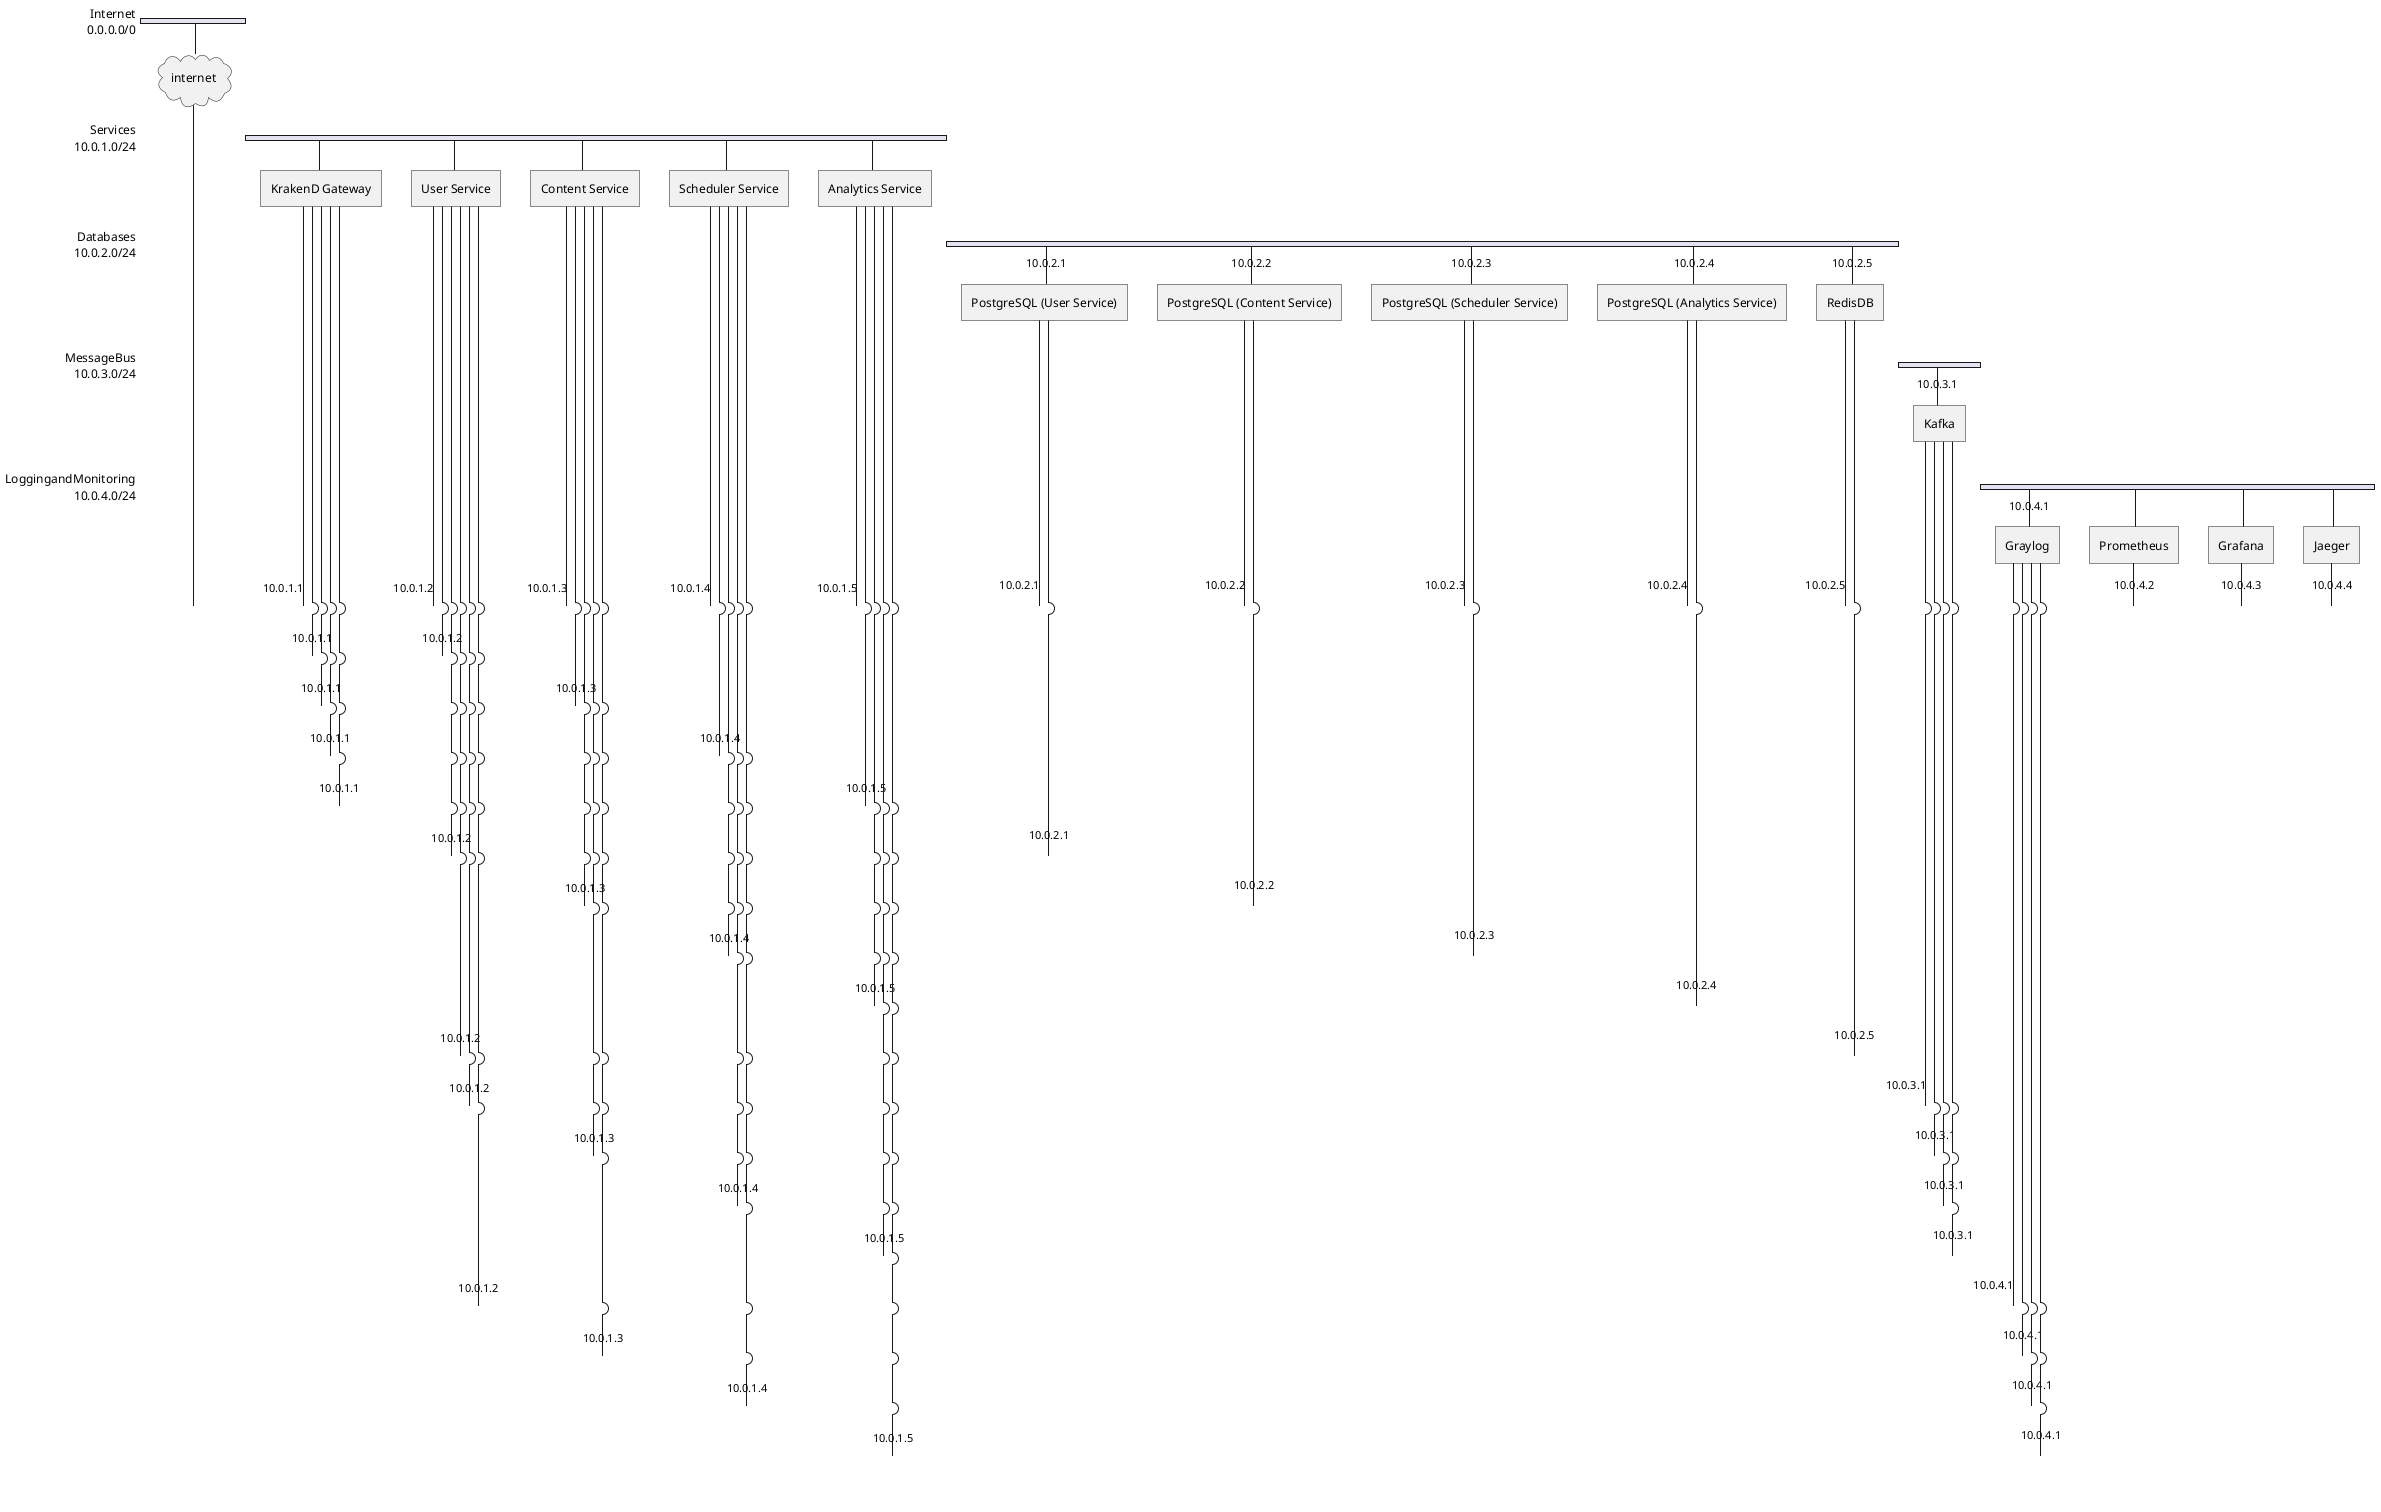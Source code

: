 @startuml
nwdiag {
  // Определение сети Интернет
  network Internet {
    address = "0.0.0.0/0"
    internet [shape = cloud];
  }

  // Сеть сервисов
  network Services {
    address = "10.0.1.0/24"

    // Ноды в сети Services
    krakend_gateway [address = "10.0.1.1", description = "KrakenD Gateway"];
    user_service [address = "10.0.1.2", description = "User Service"];
    content_service [address = "10.0.1.3", description = "Content Service"];
    scheduler_service [address = "10.0.1.4", description = "Scheduler Service"];
    analytics_service [address = "10.0.1.5", description = "Analytics Service"];
  }

  // Сеть баз данных
  network Databases {
    address = "10.0.2.0/24"

    // Ноды в сети Databases
    user_db [address = "10.0.2.1", description = "PostgreSQL (User Service)"];
    content_db [address = "10.0.2.2", description = "PostgreSQL (Content Service)"];
    scheduler_db [address = "10.0.2.3", description = "PostgreSQL (Scheduler Service)"];
    analytics_db [address = "10.0.2.4", description = "PostgreSQL (Analytics Service)"];
    redis_db [address = "10.0.2.5", description = "RedisDB"];
  }

  // Сеть шины сообщений
  network MessageBus {
    address = "10.0.3.0/24"

    // Ноды в сети Message Bus
    kafka [address = "10.0.3.1", description = "Kafka"];
  }

  // Сеть логирования и мониторинга
  network LoggingandMonitoring {
    address = "10.0.4.0/24"

    // Ноды в сети Logging and Monitoring
    graylog [address = "10.0.4.1", description = "Graylog"];
    prometheus [address = "10.0.4.2", description = "Prometheus"];
    grafana [address = "10.0.4.3", description = "Grafana"];
    jaeger [address = "10.0.4.4", description = "Jaeger"];
  }

  // Определение связей между нодами
  internet -- krakend_gateway;

  krakend_gateway -- user_service;
  krakend_gateway -- content_service;
  krakend_gateway -- scheduler_service;
  krakend_gateway -- analytics_service;

  user_service -- user_db;
  content_service -- content_db;
  scheduler_service -- scheduler_db;
  analytics_service -- analytics_db;

  user_service -- redis_db;

  user_service -- kafka;
  content_service -- kafka;
  scheduler_service -- kafka;
  analytics_service -- kafka;

  user_service -- graylog;
  content_service -- graylog;
  scheduler_service -- graylog;
  analytics_service -- graylog;

  prometheus -- user_service;
  prometheus -- content_service;
  prometheus -- scheduler_service;
  prometheus -- analytics_service;
  prometheus -- user_db;
  prometheus -- content_db;
  prometheus -- scheduler_db;
  prometheus -- analytics_db;
  prometheus -- redis_db;

  grafana -- prometheus;

  jaeger -- user_service;
  jaeger -- content_service;
  jaeger -- scheduler_service;
  jaeger -- analytics_service;
}
@enduml
